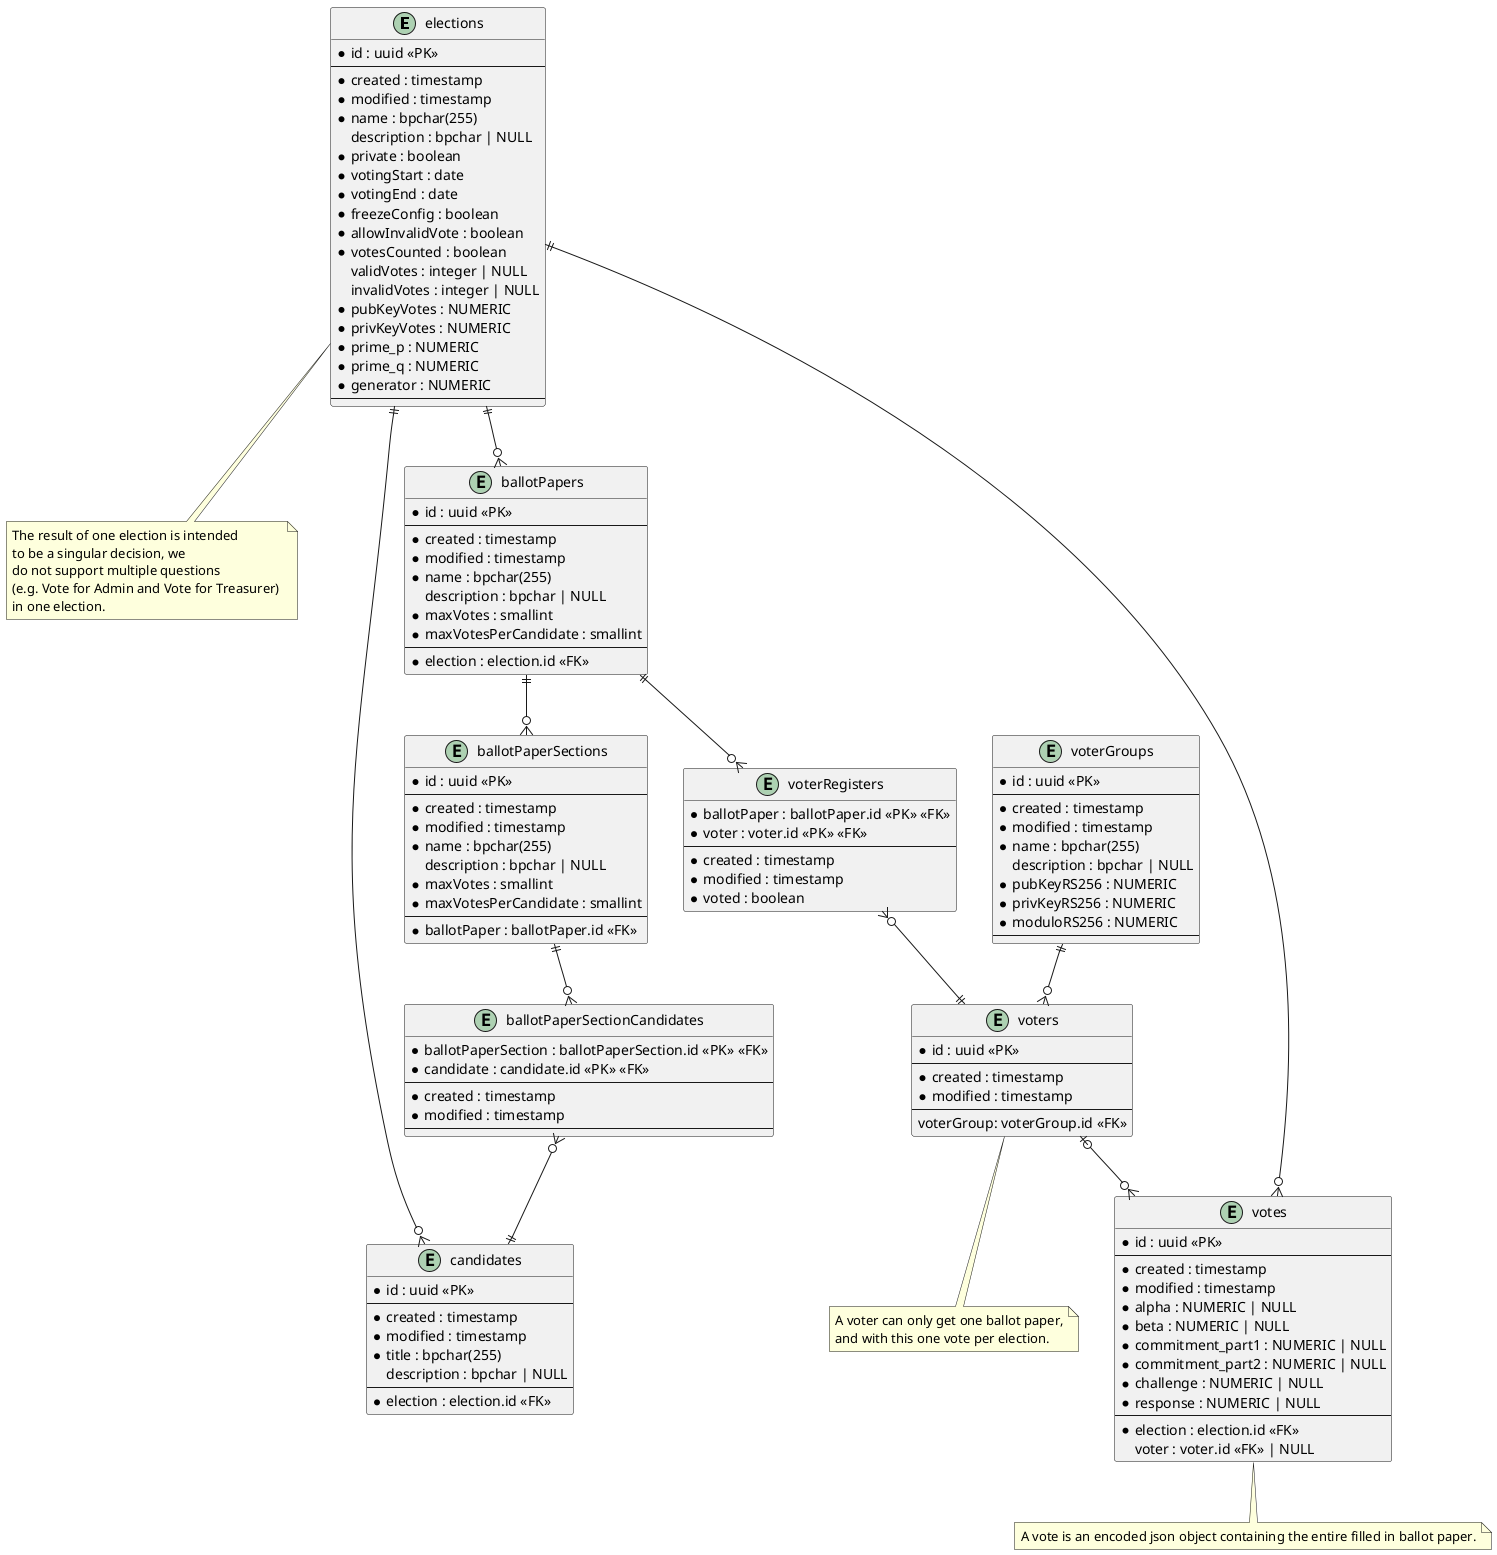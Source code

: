 @startuml dataModel

entity "elections" as elections {
    * id : uuid <<PK>>
    --
    * created : timestamp
    * modified : timestamp
    * name : bpchar(255)
    description : bpchar | NULL
    * private : boolean
    * votingStart : date
    * votingEnd : date
    * freezeConfig : boolean
    * allowInvalidVote : boolean
    * votesCounted : boolean
    ' Computed values such as validVotes and invalidVotes are critical - do we really want to store them?
    validVotes : integer | NULL
    invalidVotes : integer | NULL
    * pubKeyVotes : NUMERIC
    * privKeyVotes : NUMERIC
    * prime_p : NUMERIC 
    * prime_q : NUMERIC
    * generator : NUMERIC
    --
}

note as N2
The result of one election is intended 
to be a singular decision, we 
do not support multiple questions 
(e.g. Vote for Admin and Vote for Treasurer) 
in one election.
end note

entity "ballotPapers" as ballotPapers {
    * id : uuid <<PK>>
    --
    * created : timestamp
    * modified : timestamp
    * name : bpchar(255)
    description : bpchar | NULL
    * maxVotes : smallint
    * maxVotesPerCandidate : smallint
    --
    * election : election.id <<FK>>
}

entity "ballotPaperSections" as ballotPaperSections {
    * id : uuid <<PK>>
    --
    * created : timestamp
    * modified : timestamp
    * name : bpchar(255)
    description : bpchar | NULL
    * maxVotes : smallint
    * maxVotesPerCandidate : smallint
    --
    * ballotPaper : ballotPaper.id <<FK>>
}
' note as C_2
' If at least two ballotPaperSections are created for one ballotPaper, 
' the name field of the ballotPaperSections is mandatory.
' end note

entity "ballotPaperSectionCandidates" as ballotPaperSectionCandidates {
    * ballotPaperSection : ballotPaperSection.id <<PK>> <<FK>>
    * candidate : candidate.id <<PK>> <<FK>>
    --
    * created : timestamp
    * modified : timestamp
    --
}

entity "candidates" as candidates {
    * id : uuid <<PK>>
    --
    * created : timestamp
    * modified : timestamp
    * title : bpchar(255)
    description : bpchar | NULL
    --
    * election : election.id <<FK>>
}

entity "votes" as votes {
    * id : uuid <<PK>>
    --
    * created : timestamp
    * modified : timestamp
    * alpha : NUMERIC | NULL
    * beta : NUMERIC | NULL
    * commitment_part1 : NUMERIC | NULL
    * commitment_part2 : NUMERIC | NULL
    * challenge : NUMERIC | NULL
    * response : NUMERIC | NULL
    --
    * election : election.id <<FK>>
    ' if the vote isn't secret, voter can be saved
    voter : voter.id <<FK>> | NULL
}
note as N4
A vote is an encoded json object containing the entire filled in ballot paper.
end note

entity "voterRegisters" as voterRegisters {
    * ballotPaper : ballotPaper.id <<PK>> <<FK>>
    * voter : voter.id <<PK>> <<FK>>
    --
    * created : timestamp
    * modified : timestamp
    * voted : boolean
}

entity "voters" as voters {
    * id : uuid <<PK>>
    --
    * created : timestamp
    * modified : timestamp
    --
    voterGroup: voterGroup.id <<FK>>
}
note as N3
A voter can only get one ballot paper,
and with this one vote per election.
end note

entity "voterGroups" as voterGroups {
    * id : uuid <<PK>>
    --
    * created : timestamp
    * modified : timestamp
    * name : bpchar(255)
    description : bpchar | NULL
    * pubKeyRS256 : NUMERIC
    * privKeyRS256 : NUMERIC
    * moduloRS256 : NUMERIC
    --
}


elections ||--o{ ballotPapers
elections -- N2
elections ||--o{ candidates
ballotPapers ||--o{ voterRegisters
voterRegisters }o--|| voters
ballotPapers ||--o{ ballotPaperSections
' ballotPaperSections -- C_2
ballotPaperSections ||--o{ ballotPaperSectionCandidates
ballotPaperSectionCandidates }o--|| candidates
votes }o--|| elections
voters |o--o{ votes
voterGroups ||--o{ voters
voters -- N3
votes -- N4


@enduml